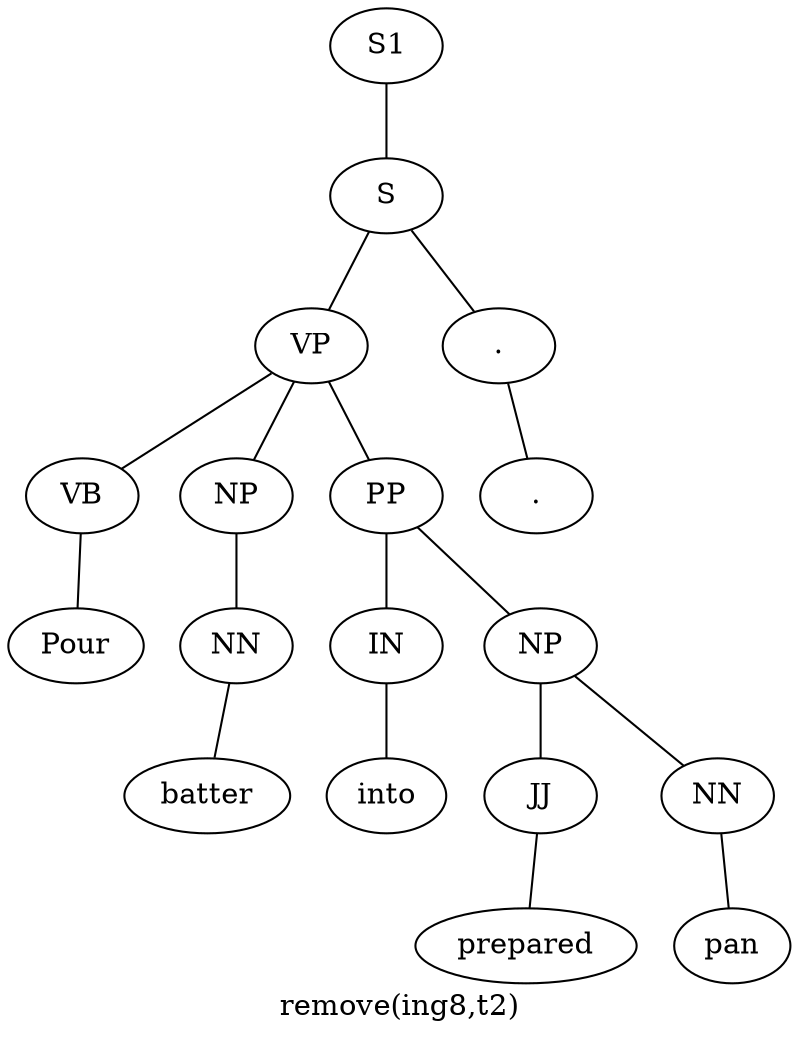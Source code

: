 graph SyntaxGraph {
	label = "remove(ing8,t2)";
	Node0 [label="S1"];
	Node1 [label="S"];
	Node2 [label="VP"];
	Node3 [label="VB"];
	Node4 [label="Pour"];
	Node5 [label="NP"];
	Node6 [label="NN"];
	Node7 [label="batter"];
	Node8 [label="PP"];
	Node9 [label="IN"];
	Node10 [label="into"];
	Node11 [label="NP"];
	Node12 [label="JJ"];
	Node13 [label="prepared"];
	Node14 [label="NN"];
	Node15 [label="pan"];
	Node16 [label="."];
	Node17 [label="."];

	Node0 -- Node1;
	Node1 -- Node2;
	Node1 -- Node16;
	Node2 -- Node3;
	Node2 -- Node5;
	Node2 -- Node8;
	Node3 -- Node4;
	Node5 -- Node6;
	Node6 -- Node7;
	Node8 -- Node9;
	Node8 -- Node11;
	Node9 -- Node10;
	Node11 -- Node12;
	Node11 -- Node14;
	Node12 -- Node13;
	Node14 -- Node15;
	Node16 -- Node17;
}